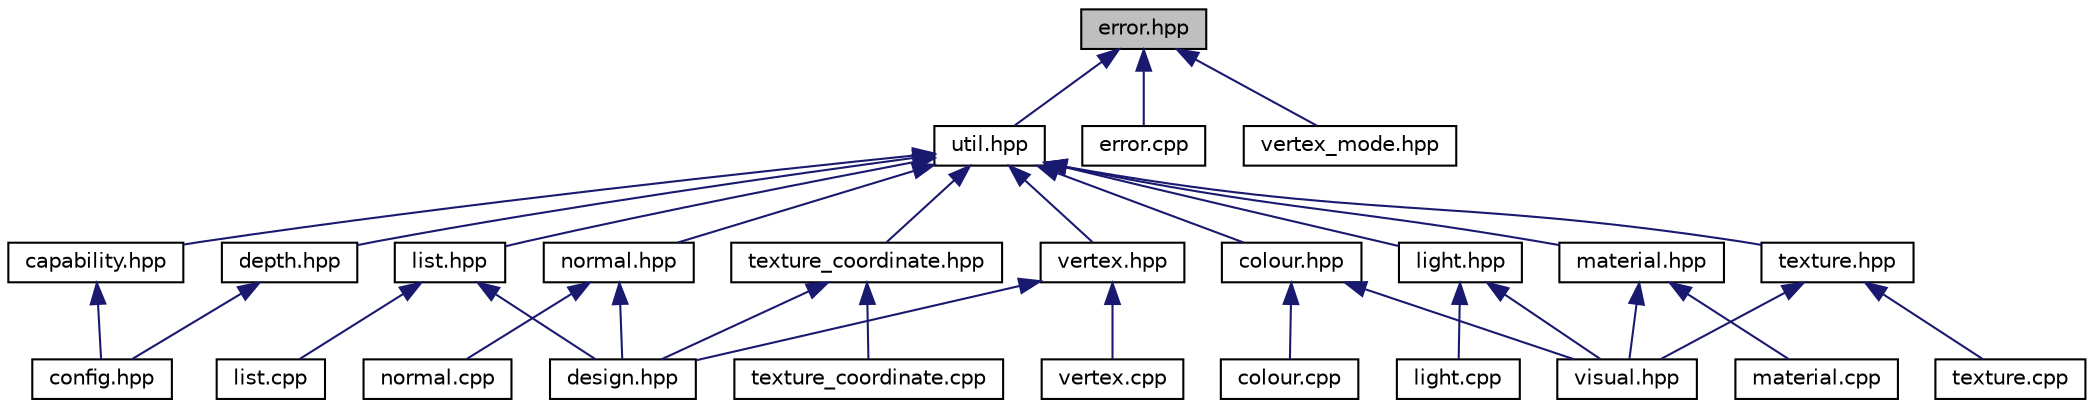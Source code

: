 digraph "error.hpp"
{
  edge [fontname="Helvetica",fontsize="10",labelfontname="Helvetica",labelfontsize="10"];
  node [fontname="Helvetica",fontsize="10",shape=record];
  Node4 [label="error.hpp",height=0.2,width=0.4,color="black", fillcolor="grey75", style="filled", fontcolor="black"];
  Node4 -> Node5 [dir="back",color="midnightblue",fontsize="10",style="solid",fontname="Helvetica"];
  Node5 [label="util.hpp",height=0.2,width=0.4,color="black", fillcolor="white", style="filled",URL="$util_8hpp.html"];
  Node5 -> Node6 [dir="back",color="midnightblue",fontsize="10",style="solid",fontname="Helvetica"];
  Node6 [label="capability.hpp",height=0.2,width=0.4,color="black", fillcolor="white", style="filled",URL="$capability_8hpp.html"];
  Node6 -> Node7 [dir="back",color="midnightblue",fontsize="10",style="solid",fontname="Helvetica"];
  Node7 [label="config.hpp",height=0.2,width=0.4,color="black", fillcolor="white", style="filled",URL="$config_8hpp.html"];
  Node5 -> Node8 [dir="back",color="midnightblue",fontsize="10",style="solid",fontname="Helvetica"];
  Node8 [label="depth.hpp",height=0.2,width=0.4,color="black", fillcolor="white", style="filled",URL="$depth_8hpp.html"];
  Node8 -> Node7 [dir="back",color="midnightblue",fontsize="10",style="solid",fontname="Helvetica"];
  Node5 -> Node9 [dir="back",color="midnightblue",fontsize="10",style="solid",fontname="Helvetica"];
  Node9 [label="list.hpp",height=0.2,width=0.4,color="black", fillcolor="white", style="filled",URL="$list_8hpp.html"];
  Node9 -> Node10 [dir="back",color="midnightblue",fontsize="10",style="solid",fontname="Helvetica"];
  Node10 [label="list.cpp",height=0.2,width=0.4,color="black", fillcolor="white", style="filled",URL="$list_8cpp.html"];
  Node9 -> Node11 [dir="back",color="midnightblue",fontsize="10",style="solid",fontname="Helvetica"];
  Node11 [label="design.hpp",height=0.2,width=0.4,color="black", fillcolor="white", style="filled",URL="$design_8hpp.html"];
  Node5 -> Node12 [dir="back",color="midnightblue",fontsize="10",style="solid",fontname="Helvetica"];
  Node12 [label="normal.hpp",height=0.2,width=0.4,color="black", fillcolor="white", style="filled",URL="$normal_8hpp.html"];
  Node12 -> Node13 [dir="back",color="midnightblue",fontsize="10",style="solid",fontname="Helvetica"];
  Node13 [label="normal.cpp",height=0.2,width=0.4,color="black", fillcolor="white", style="filled",URL="$normal_8cpp.html"];
  Node12 -> Node11 [dir="back",color="midnightblue",fontsize="10",style="solid",fontname="Helvetica"];
  Node5 -> Node14 [dir="back",color="midnightblue",fontsize="10",style="solid",fontname="Helvetica"];
  Node14 [label="texture_coordinate.hpp",height=0.2,width=0.4,color="black", fillcolor="white", style="filled",URL="$texture__coordinate_8hpp.html"];
  Node14 -> Node15 [dir="back",color="midnightblue",fontsize="10",style="solid",fontname="Helvetica"];
  Node15 [label="texture_coordinate.cpp",height=0.2,width=0.4,color="black", fillcolor="white", style="filled",URL="$texture__coordinate_8cpp.html"];
  Node14 -> Node11 [dir="back",color="midnightblue",fontsize="10",style="solid",fontname="Helvetica"];
  Node5 -> Node16 [dir="back",color="midnightblue",fontsize="10",style="solid",fontname="Helvetica"];
  Node16 [label="vertex.hpp",height=0.2,width=0.4,color="black", fillcolor="white", style="filled",URL="$vertex_8hpp.html"];
  Node16 -> Node17 [dir="back",color="midnightblue",fontsize="10",style="solid",fontname="Helvetica"];
  Node17 [label="vertex.cpp",height=0.2,width=0.4,color="black", fillcolor="white", style="filled",URL="$vertex_8cpp.html"];
  Node16 -> Node11 [dir="back",color="midnightblue",fontsize="10",style="solid",fontname="Helvetica"];
  Node5 -> Node18 [dir="back",color="midnightblue",fontsize="10",style="solid",fontname="Helvetica"];
  Node18 [label="colour.hpp",height=0.2,width=0.4,color="black", fillcolor="white", style="filled",URL="$colour_8hpp.html"];
  Node18 -> Node19 [dir="back",color="midnightblue",fontsize="10",style="solid",fontname="Helvetica"];
  Node19 [label="colour.cpp",height=0.2,width=0.4,color="black", fillcolor="white", style="filled",URL="$colour_8cpp.html"];
  Node18 -> Node20 [dir="back",color="midnightblue",fontsize="10",style="solid",fontname="Helvetica"];
  Node20 [label="visual.hpp",height=0.2,width=0.4,color="black", fillcolor="white", style="filled",URL="$visual_8hpp.html"];
  Node5 -> Node21 [dir="back",color="midnightblue",fontsize="10",style="solid",fontname="Helvetica"];
  Node21 [label="light.hpp",height=0.2,width=0.4,color="black", fillcolor="white", style="filled",URL="$light_8hpp.html"];
  Node21 -> Node22 [dir="back",color="midnightblue",fontsize="10",style="solid",fontname="Helvetica"];
  Node22 [label="light.cpp",height=0.2,width=0.4,color="black", fillcolor="white", style="filled",URL="$light_8cpp.html"];
  Node21 -> Node20 [dir="back",color="midnightblue",fontsize="10",style="solid",fontname="Helvetica"];
  Node5 -> Node23 [dir="back",color="midnightblue",fontsize="10",style="solid",fontname="Helvetica"];
  Node23 [label="material.hpp",height=0.2,width=0.4,color="black", fillcolor="white", style="filled",URL="$material_8hpp.html"];
  Node23 -> Node24 [dir="back",color="midnightblue",fontsize="10",style="solid",fontname="Helvetica"];
  Node24 [label="material.cpp",height=0.2,width=0.4,color="black", fillcolor="white", style="filled",URL="$material_8cpp.html"];
  Node23 -> Node20 [dir="back",color="midnightblue",fontsize="10",style="solid",fontname="Helvetica"];
  Node5 -> Node25 [dir="back",color="midnightblue",fontsize="10",style="solid",fontname="Helvetica"];
  Node25 [label="texture.hpp",height=0.2,width=0.4,color="black", fillcolor="white", style="filled",URL="$texture_8hpp.html"];
  Node25 -> Node26 [dir="back",color="midnightblue",fontsize="10",style="solid",fontname="Helvetica"];
  Node26 [label="texture.cpp",height=0.2,width=0.4,color="black", fillcolor="white", style="filled",URL="$texture_8cpp.html"];
  Node25 -> Node20 [dir="back",color="midnightblue",fontsize="10",style="solid",fontname="Helvetica"];
  Node4 -> Node27 [dir="back",color="midnightblue",fontsize="10",style="solid",fontname="Helvetica"];
  Node27 [label="error.cpp",height=0.2,width=0.4,color="black", fillcolor="white", style="filled",URL="$error_8cpp.html"];
  Node4 -> Node28 [dir="back",color="midnightblue",fontsize="10",style="solid",fontname="Helvetica"];
  Node28 [label="vertex_mode.hpp",height=0.2,width=0.4,color="black", fillcolor="white", style="filled",URL="$vertex__mode_8hpp.html"];
}
